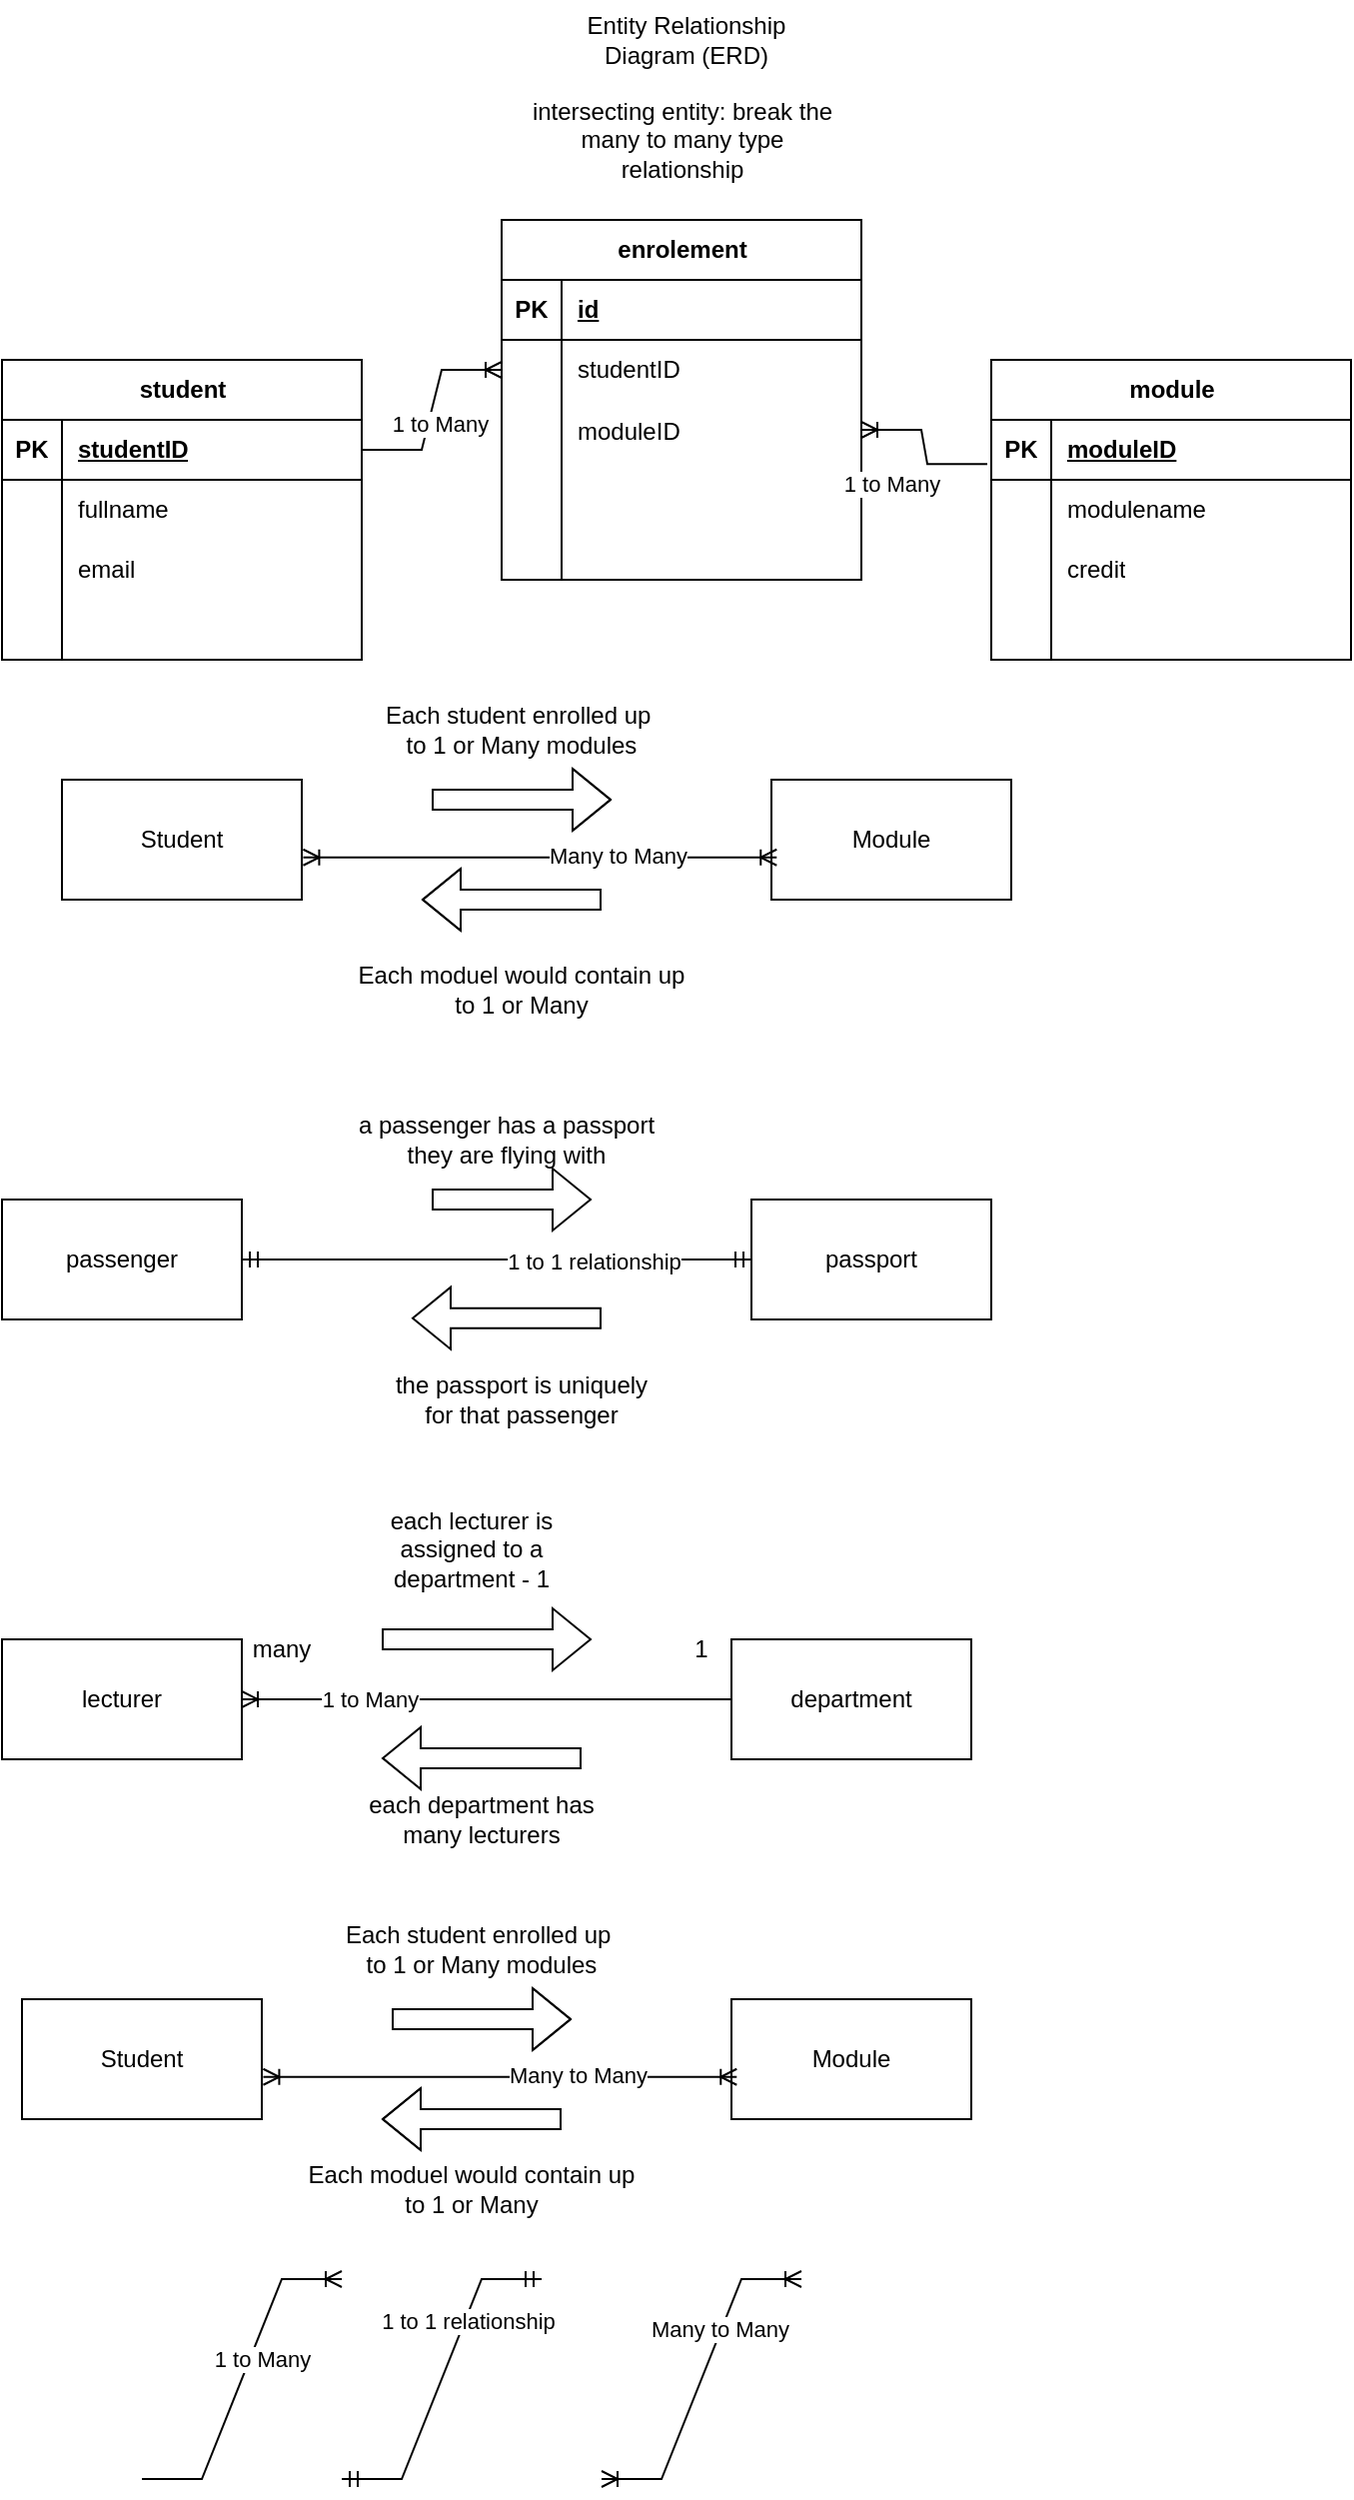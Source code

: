 <mxfile version="23.1.1" type="device" pages="2">
  <diagram id="R2lEEEUBdFMjLlhIrx00" name="Page-1">
    <mxGraphModel dx="840" dy="1518" grid="1" gridSize="10" guides="1" tooltips="1" connect="1" arrows="1" fold="1" page="1" pageScale="1" pageWidth="850" pageHeight="1100" math="0" shadow="0" extFonts="Permanent Marker^https://fonts.googleapis.com/css?family=Permanent+Marker">
      <root>
        <mxCell id="0" />
        <mxCell id="1" parent="0" />
        <mxCell id="zwl1xShZOOVqi7etWWDA-2" value="Student" style="rounded=0;whiteSpace=wrap;html=1;" vertex="1" parent="1">
          <mxGeometry x="30" y="830" width="120" height="60" as="geometry" />
        </mxCell>
        <mxCell id="zwl1xShZOOVqi7etWWDA-3" value="Module" style="rounded=0;whiteSpace=wrap;html=1;" vertex="1" parent="1">
          <mxGeometry x="385" y="830" width="120" height="60" as="geometry" />
        </mxCell>
        <mxCell id="zwl1xShZOOVqi7etWWDA-6" value="" style="edgeStyle=entityRelationEdgeStyle;fontSize=12;html=1;endArrow=ERoneToMany;rounded=0;" edge="1" parent="1">
          <mxGeometry width="100" height="100" relative="1" as="geometry">
            <mxPoint x="90" y="1070" as="sourcePoint" />
            <mxPoint x="190" y="970" as="targetPoint" />
          </mxGeometry>
        </mxCell>
        <mxCell id="zwl1xShZOOVqi7etWWDA-11" value="1 to Many" style="edgeLabel;html=1;align=center;verticalAlign=middle;resizable=0;points=[];" vertex="1" connectable="0" parent="zwl1xShZOOVqi7etWWDA-6">
          <mxGeometry x="0.48" relative="1" as="geometry">
            <mxPoint x="-5" y="27" as="offset" />
          </mxGeometry>
        </mxCell>
        <mxCell id="zwl1xShZOOVqi7etWWDA-9" value="" style="edgeStyle=entityRelationEdgeStyle;fontSize=12;html=1;endArrow=ERoneToMany;startArrow=ERoneToMany;rounded=0;" edge="1" parent="1">
          <mxGeometry width="100" height="100" relative="1" as="geometry">
            <mxPoint x="320" y="1070" as="sourcePoint" />
            <mxPoint x="420" y="970" as="targetPoint" />
          </mxGeometry>
        </mxCell>
        <mxCell id="QYv9IsTv-VGA-n6wKRWm-1" value="Many to Many" style="edgeLabel;html=1;align=center;verticalAlign=middle;resizable=0;points=[];" vertex="1" connectable="0" parent="zwl1xShZOOVqi7etWWDA-9">
          <mxGeometry x="0.326" y="1" relative="1" as="geometry">
            <mxPoint as="offset" />
          </mxGeometry>
        </mxCell>
        <mxCell id="zwl1xShZOOVqi7etWWDA-10" value="" style="edgeStyle=entityRelationEdgeStyle;fontSize=12;html=1;endArrow=ERmandOne;startArrow=ERmandOne;rounded=0;" edge="1" parent="1">
          <mxGeometry width="100" height="100" relative="1" as="geometry">
            <mxPoint x="190" y="1070" as="sourcePoint" />
            <mxPoint x="290" y="970" as="targetPoint" />
          </mxGeometry>
        </mxCell>
        <mxCell id="zwl1xShZOOVqi7etWWDA-12" value="1 to 1 relationship" style="edgeLabel;html=1;align=center;verticalAlign=middle;resizable=0;points=[];" vertex="1" connectable="0" parent="zwl1xShZOOVqi7etWWDA-10">
          <mxGeometry x="0.382" y="-1" relative="1" as="geometry">
            <mxPoint as="offset" />
          </mxGeometry>
        </mxCell>
        <mxCell id="QYv9IsTv-VGA-n6wKRWm-6" value="" style="shape=flexArrow;endArrow=classic;html=1;rounded=0;" edge="1" parent="1">
          <mxGeometry width="50" height="50" relative="1" as="geometry">
            <mxPoint x="215" y="840" as="sourcePoint" />
            <mxPoint x="305" y="840" as="targetPoint" />
            <Array as="points">
              <mxPoint x="245" y="840" />
            </Array>
          </mxGeometry>
        </mxCell>
        <mxCell id="QYv9IsTv-VGA-n6wKRWm-8" value="Each student enrolled up&amp;nbsp; to 1 or Many modules" style="text;html=1;strokeColor=none;fillColor=none;align=center;verticalAlign=middle;whiteSpace=wrap;rounded=0;" vertex="1" parent="1">
          <mxGeometry x="190" y="790" width="140" height="30" as="geometry" />
        </mxCell>
        <mxCell id="QYv9IsTv-VGA-n6wKRWm-9" value="" style="shape=flexArrow;endArrow=classic;html=1;rounded=0;" edge="1" parent="1">
          <mxGeometry width="50" height="50" relative="1" as="geometry">
            <mxPoint x="300" y="890" as="sourcePoint" />
            <mxPoint x="210" y="890" as="targetPoint" />
            <Array as="points">
              <mxPoint x="260" y="890" />
            </Array>
          </mxGeometry>
        </mxCell>
        <mxCell id="QYv9IsTv-VGA-n6wKRWm-10" value="Each moduel would contain up to 1 or Many" style="text;html=1;strokeColor=none;fillColor=none;align=center;verticalAlign=middle;whiteSpace=wrap;rounded=0;" vertex="1" parent="1">
          <mxGeometry x="170" y="910" width="170" height="30" as="geometry" />
        </mxCell>
        <mxCell id="QYv9IsTv-VGA-n6wKRWm-11" value="" style="edgeStyle=entityRelationEdgeStyle;fontSize=12;html=1;endArrow=ERoneToMany;startArrow=ERoneToMany;rounded=0;exitX=1.006;exitY=0.648;exitDx=0;exitDy=0;exitPerimeter=0;entryX=0.022;entryY=0.648;entryDx=0;entryDy=0;entryPerimeter=0;" edge="1" parent="1" source="zwl1xShZOOVqi7etWWDA-2" target="zwl1xShZOOVqi7etWWDA-3">
          <mxGeometry width="100" height="100" relative="1" as="geometry">
            <mxPoint x="285" y="950" as="sourcePoint" />
            <mxPoint x="385" y="850" as="targetPoint" />
            <Array as="points">
              <mxPoint x="135" y="840" />
            </Array>
          </mxGeometry>
        </mxCell>
        <mxCell id="QYv9IsTv-VGA-n6wKRWm-12" value="Many to Many" style="edgeLabel;html=1;align=center;verticalAlign=middle;resizable=0;points=[];" vertex="1" connectable="0" parent="QYv9IsTv-VGA-n6wKRWm-11">
          <mxGeometry x="0.326" y="1" relative="1" as="geometry">
            <mxPoint as="offset" />
          </mxGeometry>
        </mxCell>
        <mxCell id="QYv9IsTv-VGA-n6wKRWm-13" value="lecturer" style="rounded=0;whiteSpace=wrap;html=1;" vertex="1" parent="1">
          <mxGeometry x="20" y="650" width="120" height="60" as="geometry" />
        </mxCell>
        <mxCell id="QYv9IsTv-VGA-n6wKRWm-14" value="department" style="rounded=0;whiteSpace=wrap;html=1;" vertex="1" parent="1">
          <mxGeometry x="385" y="650" width="120" height="60" as="geometry" />
        </mxCell>
        <mxCell id="QYv9IsTv-VGA-n6wKRWm-15" value="each lecturer is assigned to a department - 1" style="text;html=1;strokeColor=none;fillColor=none;align=center;verticalAlign=middle;whiteSpace=wrap;rounded=0;" vertex="1" parent="1">
          <mxGeometry x="195" y="580" width="120" height="50" as="geometry" />
        </mxCell>
        <mxCell id="QYv9IsTv-VGA-n6wKRWm-16" value="each department has many lecturers" style="text;html=1;strokeColor=none;fillColor=none;align=center;verticalAlign=middle;whiteSpace=wrap;rounded=0;" vertex="1" parent="1">
          <mxGeometry x="195" y="725" width="130" height="30" as="geometry" />
        </mxCell>
        <mxCell id="QYv9IsTv-VGA-n6wKRWm-17" value="" style="shape=flexArrow;endArrow=classic;html=1;rounded=0;" edge="1" parent="1">
          <mxGeometry width="50" height="50" relative="1" as="geometry">
            <mxPoint x="210" y="650" as="sourcePoint" />
            <mxPoint x="315" y="650" as="targetPoint" />
          </mxGeometry>
        </mxCell>
        <mxCell id="QYv9IsTv-VGA-n6wKRWm-19" value="1" style="text;html=1;strokeColor=none;fillColor=none;align=center;verticalAlign=middle;whiteSpace=wrap;rounded=0;" vertex="1" parent="1">
          <mxGeometry x="355" y="645" width="30" height="20" as="geometry" />
        </mxCell>
        <mxCell id="QYv9IsTv-VGA-n6wKRWm-21" value="" style="shape=flexArrow;endArrow=classic;html=1;rounded=0;" edge="1" parent="1">
          <mxGeometry width="50" height="50" relative="1" as="geometry">
            <mxPoint x="310" y="709.44" as="sourcePoint" />
            <mxPoint x="210" y="709.44" as="targetPoint" />
          </mxGeometry>
        </mxCell>
        <mxCell id="QYv9IsTv-VGA-n6wKRWm-23" value="many" style="text;html=1;strokeColor=none;fillColor=none;align=center;verticalAlign=middle;whiteSpace=wrap;rounded=0;" vertex="1" parent="1">
          <mxGeometry x="130" y="640" width="60" height="30" as="geometry" />
        </mxCell>
        <mxCell id="QYv9IsTv-VGA-n6wKRWm-25" value="" style="edgeStyle=entityRelationEdgeStyle;fontSize=12;html=1;endArrow=ERoneToMany;rounded=0;" edge="1" parent="1" source="QYv9IsTv-VGA-n6wKRWm-14" target="QYv9IsTv-VGA-n6wKRWm-13">
          <mxGeometry width="100" height="100" relative="1" as="geometry">
            <mxPoint x="350" y="690" as="sourcePoint" />
            <mxPoint x="180" y="673" as="targetPoint" />
            <Array as="points">
              <mxPoint x="180" y="680" />
              <mxPoint x="160" y="660" />
              <mxPoint x="170" y="650" />
              <mxPoint x="170" y="680" />
              <mxPoint x="140" y="690" />
            </Array>
          </mxGeometry>
        </mxCell>
        <mxCell id="QYv9IsTv-VGA-n6wKRWm-26" value="1 to Many" style="edgeLabel;html=1;align=center;verticalAlign=middle;resizable=0;points=[];" vertex="1" connectable="0" parent="QYv9IsTv-VGA-n6wKRWm-25">
          <mxGeometry x="0.48" relative="1" as="geometry">
            <mxPoint as="offset" />
          </mxGeometry>
        </mxCell>
        <mxCell id="QYv9IsTv-VGA-n6wKRWm-27" value="passenger" style="rounded=0;whiteSpace=wrap;html=1;" vertex="1" parent="1">
          <mxGeometry x="20" y="430" width="120" height="60" as="geometry" />
        </mxCell>
        <mxCell id="QYv9IsTv-VGA-n6wKRWm-28" value="passport" style="rounded=0;whiteSpace=wrap;html=1;" vertex="1" parent="1">
          <mxGeometry x="395" y="430" width="120" height="60" as="geometry" />
        </mxCell>
        <mxCell id="QYv9IsTv-VGA-n6wKRWm-29" value="the passport is uniquely for that passenger" style="text;html=1;strokeColor=none;fillColor=none;align=center;verticalAlign=middle;whiteSpace=wrap;rounded=0;" vertex="1" parent="1">
          <mxGeometry x="215" y="510" width="130" height="40" as="geometry" />
        </mxCell>
        <mxCell id="QYv9IsTv-VGA-n6wKRWm-30" value="a passenger has a passport they are flying with" style="text;html=1;strokeColor=none;fillColor=none;align=center;verticalAlign=middle;whiteSpace=wrap;rounded=0;" vertex="1" parent="1">
          <mxGeometry x="190" y="380" width="165" height="40" as="geometry" />
        </mxCell>
        <mxCell id="QYv9IsTv-VGA-n6wKRWm-32" value="" style="shape=flexArrow;endArrow=classic;html=1;rounded=0;" edge="1" parent="1">
          <mxGeometry width="50" height="50" relative="1" as="geometry">
            <mxPoint x="235" y="430" as="sourcePoint" />
            <mxPoint x="315" y="430" as="targetPoint" />
          </mxGeometry>
        </mxCell>
        <mxCell id="QYv9IsTv-VGA-n6wKRWm-33" value="" style="shape=flexArrow;endArrow=classic;html=1;rounded=0;" edge="1" parent="1">
          <mxGeometry width="50" height="50" relative="1" as="geometry">
            <mxPoint x="320" y="489.33" as="sourcePoint" />
            <mxPoint x="225" y="489.33" as="targetPoint" />
          </mxGeometry>
        </mxCell>
        <mxCell id="QYv9IsTv-VGA-n6wKRWm-34" value="" style="edgeStyle=entityRelationEdgeStyle;fontSize=12;html=1;endArrow=ERmandOne;startArrow=ERmandOne;rounded=0;exitX=1;exitY=0.5;exitDx=0;exitDy=0;entryX=0;entryY=0.5;entryDx=0;entryDy=0;" edge="1" parent="1" source="QYv9IsTv-VGA-n6wKRWm-27" target="QYv9IsTv-VGA-n6wKRWm-28">
          <mxGeometry width="100" height="100" relative="1" as="geometry">
            <mxPoint x="190" y="450" as="sourcePoint" />
            <mxPoint x="290" y="350" as="targetPoint" />
          </mxGeometry>
        </mxCell>
        <mxCell id="QYv9IsTv-VGA-n6wKRWm-35" value="1 to 1 relationship" style="edgeLabel;html=1;align=center;verticalAlign=middle;resizable=0;points=[];" vertex="1" connectable="0" parent="QYv9IsTv-VGA-n6wKRWm-34">
          <mxGeometry x="0.382" y="-1" relative="1" as="geometry">
            <mxPoint as="offset" />
          </mxGeometry>
        </mxCell>
        <mxCell id="QYv9IsTv-VGA-n6wKRWm-36" value="Student" style="rounded=0;whiteSpace=wrap;html=1;" vertex="1" parent="1">
          <mxGeometry x="50" y="220" width="120" height="60" as="geometry" />
        </mxCell>
        <mxCell id="QYv9IsTv-VGA-n6wKRWm-37" value="Module" style="rounded=0;whiteSpace=wrap;html=1;" vertex="1" parent="1">
          <mxGeometry x="405" y="220" width="120" height="60" as="geometry" />
        </mxCell>
        <mxCell id="QYv9IsTv-VGA-n6wKRWm-38" value="" style="shape=flexArrow;endArrow=classic;html=1;rounded=0;" edge="1" parent="1">
          <mxGeometry width="50" height="50" relative="1" as="geometry">
            <mxPoint x="235" y="230" as="sourcePoint" />
            <mxPoint x="325" y="230" as="targetPoint" />
            <Array as="points">
              <mxPoint x="265" y="230" />
            </Array>
          </mxGeometry>
        </mxCell>
        <mxCell id="QYv9IsTv-VGA-n6wKRWm-39" value="Each student enrolled up&amp;nbsp; to 1 or Many modules" style="text;html=1;strokeColor=none;fillColor=none;align=center;verticalAlign=middle;whiteSpace=wrap;rounded=0;" vertex="1" parent="1">
          <mxGeometry x="210" y="180" width="140" height="30" as="geometry" />
        </mxCell>
        <mxCell id="QYv9IsTv-VGA-n6wKRWm-40" value="" style="shape=flexArrow;endArrow=classic;html=1;rounded=0;" edge="1" parent="1">
          <mxGeometry width="50" height="50" relative="1" as="geometry">
            <mxPoint x="320" y="280" as="sourcePoint" />
            <mxPoint x="230" y="280" as="targetPoint" />
            <Array as="points">
              <mxPoint x="280" y="280" />
            </Array>
          </mxGeometry>
        </mxCell>
        <mxCell id="QYv9IsTv-VGA-n6wKRWm-41" value="Each moduel would contain up to 1 or Many" style="text;html=1;strokeColor=none;fillColor=none;align=center;verticalAlign=middle;whiteSpace=wrap;rounded=0;" vertex="1" parent="1">
          <mxGeometry x="195" y="310" width="170" height="30" as="geometry" />
        </mxCell>
        <mxCell id="QYv9IsTv-VGA-n6wKRWm-42" value="" style="edgeStyle=entityRelationEdgeStyle;fontSize=12;html=1;endArrow=ERoneToMany;startArrow=ERoneToMany;rounded=0;exitX=1.006;exitY=0.648;exitDx=0;exitDy=0;exitPerimeter=0;entryX=0.022;entryY=0.648;entryDx=0;entryDy=0;entryPerimeter=0;" edge="1" parent="1" source="QYv9IsTv-VGA-n6wKRWm-36" target="QYv9IsTv-VGA-n6wKRWm-37">
          <mxGeometry width="100" height="100" relative="1" as="geometry">
            <mxPoint x="305" y="340" as="sourcePoint" />
            <mxPoint x="405" y="240" as="targetPoint" />
            <Array as="points">
              <mxPoint x="155" y="230" />
            </Array>
          </mxGeometry>
        </mxCell>
        <mxCell id="QYv9IsTv-VGA-n6wKRWm-43" value="Many to Many" style="edgeLabel;html=1;align=center;verticalAlign=middle;resizable=0;points=[];" vertex="1" connectable="0" parent="QYv9IsTv-VGA-n6wKRWm-42">
          <mxGeometry x="0.326" y="1" relative="1" as="geometry">
            <mxPoint as="offset" />
          </mxGeometry>
        </mxCell>
        <mxCell id="QYv9IsTv-VGA-n6wKRWm-44" value="student" style="shape=table;startSize=30;container=1;collapsible=1;childLayout=tableLayout;fixedRows=1;rowLines=0;fontStyle=1;align=center;resizeLast=1;html=1;" vertex="1" parent="1">
          <mxGeometry x="20" y="10" width="180" height="150" as="geometry" />
        </mxCell>
        <mxCell id="QYv9IsTv-VGA-n6wKRWm-45" value="" style="shape=tableRow;horizontal=0;startSize=0;swimlaneHead=0;swimlaneBody=0;fillColor=none;collapsible=0;dropTarget=0;points=[[0,0.5],[1,0.5]];portConstraint=eastwest;top=0;left=0;right=0;bottom=1;" vertex="1" parent="QYv9IsTv-VGA-n6wKRWm-44">
          <mxGeometry y="30" width="180" height="30" as="geometry" />
        </mxCell>
        <mxCell id="QYv9IsTv-VGA-n6wKRWm-46" value="PK" style="shape=partialRectangle;connectable=0;fillColor=none;top=0;left=0;bottom=0;right=0;fontStyle=1;overflow=hidden;whiteSpace=wrap;html=1;" vertex="1" parent="QYv9IsTv-VGA-n6wKRWm-45">
          <mxGeometry width="30" height="30" as="geometry">
            <mxRectangle width="30" height="30" as="alternateBounds" />
          </mxGeometry>
        </mxCell>
        <mxCell id="QYv9IsTv-VGA-n6wKRWm-47" value="studentID" style="shape=partialRectangle;connectable=0;fillColor=none;top=0;left=0;bottom=0;right=0;align=left;spacingLeft=6;fontStyle=5;overflow=hidden;whiteSpace=wrap;html=1;" vertex="1" parent="QYv9IsTv-VGA-n6wKRWm-45">
          <mxGeometry x="30" width="150" height="30" as="geometry">
            <mxRectangle width="150" height="30" as="alternateBounds" />
          </mxGeometry>
        </mxCell>
        <mxCell id="QYv9IsTv-VGA-n6wKRWm-48" value="" style="shape=tableRow;horizontal=0;startSize=0;swimlaneHead=0;swimlaneBody=0;fillColor=none;collapsible=0;dropTarget=0;points=[[0,0.5],[1,0.5]];portConstraint=eastwest;top=0;left=0;right=0;bottom=0;" vertex="1" parent="QYv9IsTv-VGA-n6wKRWm-44">
          <mxGeometry y="60" width="180" height="30" as="geometry" />
        </mxCell>
        <mxCell id="QYv9IsTv-VGA-n6wKRWm-49" value="" style="shape=partialRectangle;connectable=0;fillColor=none;top=0;left=0;bottom=0;right=0;editable=1;overflow=hidden;whiteSpace=wrap;html=1;" vertex="1" parent="QYv9IsTv-VGA-n6wKRWm-48">
          <mxGeometry width="30" height="30" as="geometry">
            <mxRectangle width="30" height="30" as="alternateBounds" />
          </mxGeometry>
        </mxCell>
        <mxCell id="QYv9IsTv-VGA-n6wKRWm-50" value="fullname" style="shape=partialRectangle;connectable=0;fillColor=none;top=0;left=0;bottom=0;right=0;align=left;spacingLeft=6;overflow=hidden;whiteSpace=wrap;html=1;" vertex="1" parent="QYv9IsTv-VGA-n6wKRWm-48">
          <mxGeometry x="30" width="150" height="30" as="geometry">
            <mxRectangle width="150" height="30" as="alternateBounds" />
          </mxGeometry>
        </mxCell>
        <mxCell id="QYv9IsTv-VGA-n6wKRWm-51" value="" style="shape=tableRow;horizontal=0;startSize=0;swimlaneHead=0;swimlaneBody=0;fillColor=none;collapsible=0;dropTarget=0;points=[[0,0.5],[1,0.5]];portConstraint=eastwest;top=0;left=0;right=0;bottom=0;" vertex="1" parent="QYv9IsTv-VGA-n6wKRWm-44">
          <mxGeometry y="90" width="180" height="30" as="geometry" />
        </mxCell>
        <mxCell id="QYv9IsTv-VGA-n6wKRWm-52" value="" style="shape=partialRectangle;connectable=0;fillColor=none;top=0;left=0;bottom=0;right=0;editable=1;overflow=hidden;whiteSpace=wrap;html=1;" vertex="1" parent="QYv9IsTv-VGA-n6wKRWm-51">
          <mxGeometry width="30" height="30" as="geometry">
            <mxRectangle width="30" height="30" as="alternateBounds" />
          </mxGeometry>
        </mxCell>
        <mxCell id="QYv9IsTv-VGA-n6wKRWm-53" value="email" style="shape=partialRectangle;connectable=0;fillColor=none;top=0;left=0;bottom=0;right=0;align=left;spacingLeft=6;overflow=hidden;whiteSpace=wrap;html=1;" vertex="1" parent="QYv9IsTv-VGA-n6wKRWm-51">
          <mxGeometry x="30" width="150" height="30" as="geometry">
            <mxRectangle width="150" height="30" as="alternateBounds" />
          </mxGeometry>
        </mxCell>
        <mxCell id="QYv9IsTv-VGA-n6wKRWm-54" value="" style="shape=tableRow;horizontal=0;startSize=0;swimlaneHead=0;swimlaneBody=0;fillColor=none;collapsible=0;dropTarget=0;points=[[0,0.5],[1,0.5]];portConstraint=eastwest;top=0;left=0;right=0;bottom=0;" vertex="1" parent="QYv9IsTv-VGA-n6wKRWm-44">
          <mxGeometry y="120" width="180" height="30" as="geometry" />
        </mxCell>
        <mxCell id="QYv9IsTv-VGA-n6wKRWm-55" value="" style="shape=partialRectangle;connectable=0;fillColor=none;top=0;left=0;bottom=0;right=0;editable=1;overflow=hidden;whiteSpace=wrap;html=1;" vertex="1" parent="QYv9IsTv-VGA-n6wKRWm-54">
          <mxGeometry width="30" height="30" as="geometry">
            <mxRectangle width="30" height="30" as="alternateBounds" />
          </mxGeometry>
        </mxCell>
        <mxCell id="QYv9IsTv-VGA-n6wKRWm-56" value="" style="shape=partialRectangle;connectable=0;fillColor=none;top=0;left=0;bottom=0;right=0;align=left;spacingLeft=6;overflow=hidden;whiteSpace=wrap;html=1;" vertex="1" parent="QYv9IsTv-VGA-n6wKRWm-54">
          <mxGeometry x="30" width="150" height="30" as="geometry">
            <mxRectangle width="150" height="30" as="alternateBounds" />
          </mxGeometry>
        </mxCell>
        <mxCell id="QYv9IsTv-VGA-n6wKRWm-57" value="module" style="shape=table;startSize=30;container=1;collapsible=1;childLayout=tableLayout;fixedRows=1;rowLines=0;fontStyle=1;align=center;resizeLast=1;html=1;" vertex="1" parent="1">
          <mxGeometry x="515" y="10" width="180" height="150" as="geometry" />
        </mxCell>
        <mxCell id="QYv9IsTv-VGA-n6wKRWm-58" value="" style="shape=tableRow;horizontal=0;startSize=0;swimlaneHead=0;swimlaneBody=0;fillColor=none;collapsible=0;dropTarget=0;points=[[0,0.5],[1,0.5]];portConstraint=eastwest;top=0;left=0;right=0;bottom=1;" vertex="1" parent="QYv9IsTv-VGA-n6wKRWm-57">
          <mxGeometry y="30" width="180" height="30" as="geometry" />
        </mxCell>
        <mxCell id="QYv9IsTv-VGA-n6wKRWm-59" value="PK" style="shape=partialRectangle;connectable=0;fillColor=none;top=0;left=0;bottom=0;right=0;fontStyle=1;overflow=hidden;whiteSpace=wrap;html=1;" vertex="1" parent="QYv9IsTv-VGA-n6wKRWm-58">
          <mxGeometry width="30" height="30" as="geometry">
            <mxRectangle width="30" height="30" as="alternateBounds" />
          </mxGeometry>
        </mxCell>
        <mxCell id="QYv9IsTv-VGA-n6wKRWm-60" value="moduleID" style="shape=partialRectangle;connectable=0;fillColor=none;top=0;left=0;bottom=0;right=0;align=left;spacingLeft=6;fontStyle=5;overflow=hidden;whiteSpace=wrap;html=1;" vertex="1" parent="QYv9IsTv-VGA-n6wKRWm-58">
          <mxGeometry x="30" width="150" height="30" as="geometry">
            <mxRectangle width="150" height="30" as="alternateBounds" />
          </mxGeometry>
        </mxCell>
        <mxCell id="QYv9IsTv-VGA-n6wKRWm-61" value="" style="shape=tableRow;horizontal=0;startSize=0;swimlaneHead=0;swimlaneBody=0;fillColor=none;collapsible=0;dropTarget=0;points=[[0,0.5],[1,0.5]];portConstraint=eastwest;top=0;left=0;right=0;bottom=0;" vertex="1" parent="QYv9IsTv-VGA-n6wKRWm-57">
          <mxGeometry y="60" width="180" height="30" as="geometry" />
        </mxCell>
        <mxCell id="QYv9IsTv-VGA-n6wKRWm-62" value="" style="shape=partialRectangle;connectable=0;fillColor=none;top=0;left=0;bottom=0;right=0;editable=1;overflow=hidden;whiteSpace=wrap;html=1;" vertex="1" parent="QYv9IsTv-VGA-n6wKRWm-61">
          <mxGeometry width="30" height="30" as="geometry">
            <mxRectangle width="30" height="30" as="alternateBounds" />
          </mxGeometry>
        </mxCell>
        <mxCell id="QYv9IsTv-VGA-n6wKRWm-63" value="modulename" style="shape=partialRectangle;connectable=0;fillColor=none;top=0;left=0;bottom=0;right=0;align=left;spacingLeft=6;overflow=hidden;whiteSpace=wrap;html=1;" vertex="1" parent="QYv9IsTv-VGA-n6wKRWm-61">
          <mxGeometry x="30" width="150" height="30" as="geometry">
            <mxRectangle width="150" height="30" as="alternateBounds" />
          </mxGeometry>
        </mxCell>
        <mxCell id="QYv9IsTv-VGA-n6wKRWm-64" value="" style="shape=tableRow;horizontal=0;startSize=0;swimlaneHead=0;swimlaneBody=0;fillColor=none;collapsible=0;dropTarget=0;points=[[0,0.5],[1,0.5]];portConstraint=eastwest;top=0;left=0;right=0;bottom=0;" vertex="1" parent="QYv9IsTv-VGA-n6wKRWm-57">
          <mxGeometry y="90" width="180" height="30" as="geometry" />
        </mxCell>
        <mxCell id="QYv9IsTv-VGA-n6wKRWm-65" value="" style="shape=partialRectangle;connectable=0;fillColor=none;top=0;left=0;bottom=0;right=0;editable=1;overflow=hidden;whiteSpace=wrap;html=1;" vertex="1" parent="QYv9IsTv-VGA-n6wKRWm-64">
          <mxGeometry width="30" height="30" as="geometry">
            <mxRectangle width="30" height="30" as="alternateBounds" />
          </mxGeometry>
        </mxCell>
        <mxCell id="QYv9IsTv-VGA-n6wKRWm-66" value="credit" style="shape=partialRectangle;connectable=0;fillColor=none;top=0;left=0;bottom=0;right=0;align=left;spacingLeft=6;overflow=hidden;whiteSpace=wrap;html=1;" vertex="1" parent="QYv9IsTv-VGA-n6wKRWm-64">
          <mxGeometry x="30" width="150" height="30" as="geometry">
            <mxRectangle width="150" height="30" as="alternateBounds" />
          </mxGeometry>
        </mxCell>
        <mxCell id="QYv9IsTv-VGA-n6wKRWm-67" value="" style="shape=tableRow;horizontal=0;startSize=0;swimlaneHead=0;swimlaneBody=0;fillColor=none;collapsible=0;dropTarget=0;points=[[0,0.5],[1,0.5]];portConstraint=eastwest;top=0;left=0;right=0;bottom=0;" vertex="1" parent="QYv9IsTv-VGA-n6wKRWm-57">
          <mxGeometry y="120" width="180" height="30" as="geometry" />
        </mxCell>
        <mxCell id="QYv9IsTv-VGA-n6wKRWm-68" value="" style="shape=partialRectangle;connectable=0;fillColor=none;top=0;left=0;bottom=0;right=0;editable=1;overflow=hidden;whiteSpace=wrap;html=1;" vertex="1" parent="QYv9IsTv-VGA-n6wKRWm-67">
          <mxGeometry width="30" height="30" as="geometry">
            <mxRectangle width="30" height="30" as="alternateBounds" />
          </mxGeometry>
        </mxCell>
        <mxCell id="QYv9IsTv-VGA-n6wKRWm-69" value="" style="shape=partialRectangle;connectable=0;fillColor=none;top=0;left=0;bottom=0;right=0;align=left;spacingLeft=6;overflow=hidden;whiteSpace=wrap;html=1;" vertex="1" parent="QYv9IsTv-VGA-n6wKRWm-67">
          <mxGeometry x="30" width="150" height="30" as="geometry">
            <mxRectangle width="150" height="30" as="alternateBounds" />
          </mxGeometry>
        </mxCell>
        <mxCell id="QYv9IsTv-VGA-n6wKRWm-72" value="enrolement" style="shape=table;startSize=30;container=1;collapsible=1;childLayout=tableLayout;fixedRows=1;rowLines=0;fontStyle=1;align=center;resizeLast=1;html=1;" vertex="1" parent="1">
          <mxGeometry x="270" y="-60" width="180" height="180" as="geometry" />
        </mxCell>
        <mxCell id="QYv9IsTv-VGA-n6wKRWm-73" value="" style="shape=tableRow;horizontal=0;startSize=0;swimlaneHead=0;swimlaneBody=0;fillColor=none;collapsible=0;dropTarget=0;points=[[0,0.5],[1,0.5]];portConstraint=eastwest;top=0;left=0;right=0;bottom=1;" vertex="1" parent="QYv9IsTv-VGA-n6wKRWm-72">
          <mxGeometry y="30" width="180" height="30" as="geometry" />
        </mxCell>
        <mxCell id="QYv9IsTv-VGA-n6wKRWm-74" value="PK" style="shape=partialRectangle;connectable=0;fillColor=none;top=0;left=0;bottom=0;right=0;fontStyle=1;overflow=hidden;whiteSpace=wrap;html=1;" vertex="1" parent="QYv9IsTv-VGA-n6wKRWm-73">
          <mxGeometry width="30" height="30" as="geometry">
            <mxRectangle width="30" height="30" as="alternateBounds" />
          </mxGeometry>
        </mxCell>
        <mxCell id="QYv9IsTv-VGA-n6wKRWm-75" value="id" style="shape=partialRectangle;connectable=0;fillColor=none;top=0;left=0;bottom=0;right=0;align=left;spacingLeft=6;fontStyle=5;overflow=hidden;whiteSpace=wrap;html=1;" vertex="1" parent="QYv9IsTv-VGA-n6wKRWm-73">
          <mxGeometry x="30" width="150" height="30" as="geometry">
            <mxRectangle width="150" height="30" as="alternateBounds" />
          </mxGeometry>
        </mxCell>
        <mxCell id="QYv9IsTv-VGA-n6wKRWm-76" value="" style="shape=tableRow;horizontal=0;startSize=0;swimlaneHead=0;swimlaneBody=0;fillColor=none;collapsible=0;dropTarget=0;points=[[0,0.5],[1,0.5]];portConstraint=eastwest;top=0;left=0;right=0;bottom=0;" vertex="1" parent="QYv9IsTv-VGA-n6wKRWm-72">
          <mxGeometry y="60" width="180" height="30" as="geometry" />
        </mxCell>
        <mxCell id="QYv9IsTv-VGA-n6wKRWm-77" value="" style="shape=partialRectangle;connectable=0;fillColor=none;top=0;left=0;bottom=0;right=0;editable=1;overflow=hidden;whiteSpace=wrap;html=1;" vertex="1" parent="QYv9IsTv-VGA-n6wKRWm-76">
          <mxGeometry width="30" height="30" as="geometry">
            <mxRectangle width="30" height="30" as="alternateBounds" />
          </mxGeometry>
        </mxCell>
        <mxCell id="QYv9IsTv-VGA-n6wKRWm-78" value="studentID" style="shape=partialRectangle;connectable=0;fillColor=none;top=0;left=0;bottom=0;right=0;align=left;spacingLeft=6;overflow=hidden;whiteSpace=wrap;html=1;" vertex="1" parent="QYv9IsTv-VGA-n6wKRWm-76">
          <mxGeometry x="30" width="150" height="30" as="geometry">
            <mxRectangle width="150" height="30" as="alternateBounds" />
          </mxGeometry>
        </mxCell>
        <mxCell id="QYv9IsTv-VGA-n6wKRWm-94" value="" style="shape=tableRow;horizontal=0;startSize=0;swimlaneHead=0;swimlaneBody=0;fillColor=none;collapsible=0;dropTarget=0;points=[[0,0.5],[1,0.5]];portConstraint=eastwest;top=0;left=0;right=0;bottom=0;" vertex="1" parent="QYv9IsTv-VGA-n6wKRWm-72">
          <mxGeometry y="90" width="180" height="30" as="geometry" />
        </mxCell>
        <mxCell id="QYv9IsTv-VGA-n6wKRWm-95" value="" style="shape=partialRectangle;connectable=0;fillColor=none;top=0;left=0;bottom=0;right=0;editable=1;overflow=hidden;" vertex="1" parent="QYv9IsTv-VGA-n6wKRWm-94">
          <mxGeometry width="30" height="30" as="geometry">
            <mxRectangle width="30" height="30" as="alternateBounds" />
          </mxGeometry>
        </mxCell>
        <mxCell id="QYv9IsTv-VGA-n6wKRWm-96" value="moduleID" style="shape=partialRectangle;connectable=0;fillColor=none;top=0;left=0;bottom=0;right=0;align=left;spacingLeft=6;overflow=hidden;" vertex="1" parent="QYv9IsTv-VGA-n6wKRWm-94">
          <mxGeometry x="30" width="150" height="30" as="geometry">
            <mxRectangle width="150" height="30" as="alternateBounds" />
          </mxGeometry>
        </mxCell>
        <mxCell id="QYv9IsTv-VGA-n6wKRWm-79" value="" style="shape=tableRow;horizontal=0;startSize=0;swimlaneHead=0;swimlaneBody=0;fillColor=none;collapsible=0;dropTarget=0;points=[[0,0.5],[1,0.5]];portConstraint=eastwest;top=0;left=0;right=0;bottom=0;" vertex="1" parent="QYv9IsTv-VGA-n6wKRWm-72">
          <mxGeometry y="120" width="180" height="30" as="geometry" />
        </mxCell>
        <mxCell id="QYv9IsTv-VGA-n6wKRWm-80" value="" style="shape=partialRectangle;connectable=0;fillColor=none;top=0;left=0;bottom=0;right=0;editable=1;overflow=hidden;whiteSpace=wrap;html=1;" vertex="1" parent="QYv9IsTv-VGA-n6wKRWm-79">
          <mxGeometry width="30" height="30" as="geometry">
            <mxRectangle width="30" height="30" as="alternateBounds" />
          </mxGeometry>
        </mxCell>
        <mxCell id="QYv9IsTv-VGA-n6wKRWm-81" value="" style="shape=partialRectangle;connectable=0;fillColor=none;top=0;left=0;bottom=0;right=0;align=left;spacingLeft=6;overflow=hidden;whiteSpace=wrap;html=1;" vertex="1" parent="QYv9IsTv-VGA-n6wKRWm-79">
          <mxGeometry x="30" width="150" height="30" as="geometry">
            <mxRectangle width="150" height="30" as="alternateBounds" />
          </mxGeometry>
        </mxCell>
        <mxCell id="QYv9IsTv-VGA-n6wKRWm-82" value="" style="shape=tableRow;horizontal=0;startSize=0;swimlaneHead=0;swimlaneBody=0;fillColor=none;collapsible=0;dropTarget=0;points=[[0,0.5],[1,0.5]];portConstraint=eastwest;top=0;left=0;right=0;bottom=0;" vertex="1" parent="QYv9IsTv-VGA-n6wKRWm-72">
          <mxGeometry y="150" width="180" height="30" as="geometry" />
        </mxCell>
        <mxCell id="QYv9IsTv-VGA-n6wKRWm-83" value="" style="shape=partialRectangle;connectable=0;fillColor=none;top=0;left=0;bottom=0;right=0;editable=1;overflow=hidden;whiteSpace=wrap;html=1;" vertex="1" parent="QYv9IsTv-VGA-n6wKRWm-82">
          <mxGeometry width="30" height="30" as="geometry">
            <mxRectangle width="30" height="30" as="alternateBounds" />
          </mxGeometry>
        </mxCell>
        <mxCell id="QYv9IsTv-VGA-n6wKRWm-84" value="" style="shape=partialRectangle;connectable=0;fillColor=none;top=0;left=0;bottom=0;right=0;align=left;spacingLeft=6;overflow=hidden;whiteSpace=wrap;html=1;" vertex="1" parent="QYv9IsTv-VGA-n6wKRWm-82">
          <mxGeometry x="30" width="150" height="30" as="geometry">
            <mxRectangle width="150" height="30" as="alternateBounds" />
          </mxGeometry>
        </mxCell>
        <mxCell id="QYv9IsTv-VGA-n6wKRWm-85" value="" style="edgeStyle=entityRelationEdgeStyle;fontSize=12;html=1;endArrow=ERoneToMany;rounded=0;entryX=0;entryY=0.5;entryDx=0;entryDy=0;exitX=1;exitY=0.5;exitDx=0;exitDy=0;" edge="1" parent="1" source="QYv9IsTv-VGA-n6wKRWm-45" target="QYv9IsTv-VGA-n6wKRWm-76">
          <mxGeometry width="100" height="100" relative="1" as="geometry">
            <mxPoint x="200" y="90" as="sourcePoint" />
            <mxPoint x="260" y="-10" as="targetPoint" />
          </mxGeometry>
        </mxCell>
        <mxCell id="QYv9IsTv-VGA-n6wKRWm-86" value="1 to Many" style="edgeLabel;html=1;align=center;verticalAlign=middle;resizable=0;points=[];" vertex="1" connectable="0" parent="QYv9IsTv-VGA-n6wKRWm-85">
          <mxGeometry x="0.48" relative="1" as="geometry">
            <mxPoint x="-5" y="27" as="offset" />
          </mxGeometry>
        </mxCell>
        <mxCell id="QYv9IsTv-VGA-n6wKRWm-87" value="" style="edgeStyle=entityRelationEdgeStyle;fontSize=12;html=1;endArrow=ERoneToMany;rounded=0;exitX=-0.011;exitY=0.739;exitDx=0;exitDy=0;exitPerimeter=0;" edge="1" parent="1" source="QYv9IsTv-VGA-n6wKRWm-58" target="QYv9IsTv-VGA-n6wKRWm-94">
          <mxGeometry width="100" height="100" relative="1" as="geometry">
            <mxPoint x="330" y="100" as="sourcePoint" />
            <mxPoint x="400" y="-5" as="targetPoint" />
          </mxGeometry>
        </mxCell>
        <mxCell id="QYv9IsTv-VGA-n6wKRWm-88" value="1 to Many" style="edgeLabel;html=1;align=center;verticalAlign=middle;resizable=0;points=[];" vertex="1" connectable="0" parent="QYv9IsTv-VGA-n6wKRWm-87">
          <mxGeometry x="0.48" relative="1" as="geometry">
            <mxPoint x="-5" y="27" as="offset" />
          </mxGeometry>
        </mxCell>
        <mxCell id="QYv9IsTv-VGA-n6wKRWm-101" value="intersecting entity: break the many to many type relationship" style="text;html=1;strokeColor=none;fillColor=none;align=center;verticalAlign=middle;whiteSpace=wrap;rounded=0;" vertex="1" parent="1">
          <mxGeometry x="277.5" y="-130" width="165" height="60" as="geometry" />
        </mxCell>
        <mxCell id="QYv9IsTv-VGA-n6wKRWm-102" value="Entity Relationship Diagram (ERD)" style="text;html=1;strokeColor=none;fillColor=none;align=center;verticalAlign=middle;whiteSpace=wrap;rounded=0;" vertex="1" parent="1">
          <mxGeometry x="295" y="-170" width="135" height="40" as="geometry" />
        </mxCell>
      </root>
    </mxGraphModel>
  </diagram>
  <diagram id="LLZkXXpKldeCZgamkP8L" name="Page-2">
    <mxGraphModel dx="1050" dy="522" grid="1" gridSize="10" guides="1" tooltips="1" connect="1" arrows="1" fold="1" page="1" pageScale="1" pageWidth="827" pageHeight="1169" math="0" shadow="0">
      <root>
        <mxCell id="0" />
        <mxCell id="1" parent="0" />
      </root>
    </mxGraphModel>
  </diagram>
</mxfile>
